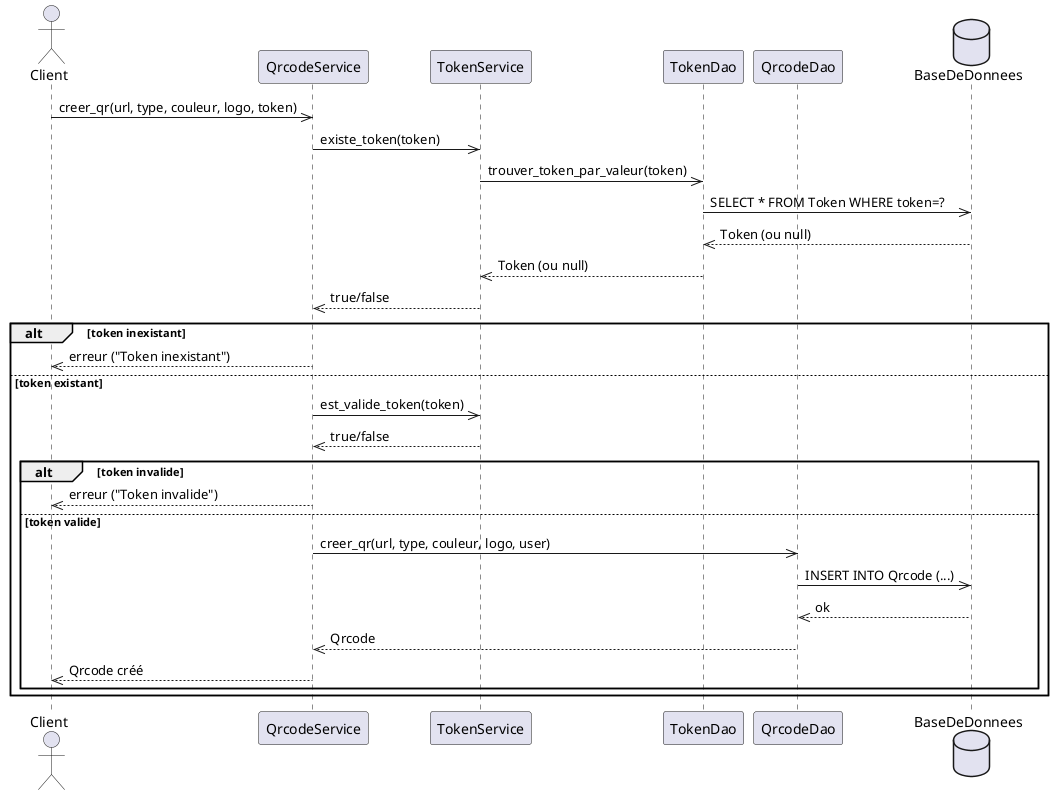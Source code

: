 
@startuml

/' 
-------------------------------------------------------------------
  NOTICE D’UTILISATION DANS VSCODE 

  1. Installer Java et Graphviz dans l' environnement :
     - Ouvre un terminal puis tape :
         sudo apt update
         sudo apt install -y default-jre graphviz

  2. Dans VSCode :
     - Installer l’extension "PlantUML"

  3. Exécution :
     - Ouvrir ce fichier .puml dans VSCode
     - Appuyer sur ALT + D pour générer et prévisualiser le diagramme
------------------------------------------------------------------- 
'/

actor Client

participant "QrcodeService" as QrService
participant "TokenService" as TokenService
participant "TokenDao" as TokenDAO
participant "QrcodeDao" as QrDAO
database "BaseDeDonnees" as BDD

Client ->> QrService: creer_qr(url, type, couleur, logo, token)

' Vérification existence du token
QrService ->> TokenService: existe_token(token)
TokenService ->> TokenDAO: trouver_token_par_valeur(token)
TokenDAO ->> BDD: SELECT * FROM Token WHERE token=?
BDD -->> TokenDAO: Token (ou null)
TokenDAO -->> TokenService: Token (ou null)
TokenService -->> QrService: true/false

alt token inexistant
    QrService -->> Client: erreur ("Token inexistant")
else token existant
    ' Vérification validité du token
    QrService ->> TokenService: est_valide_token(token)
    TokenService -->> QrService: true/false

    alt token invalide
        QrService -->> Client: erreur ("Token invalide")
    else token valide
        ' Création du QRCode
        QrService ->> QrDAO: creer_qr(url, type, couleur, logo, user)
        QrDAO ->> BDD: INSERT INTO Qrcode (...)
        BDD -->> QrDAO: ok
        QrDAO -->> QrService: Qrcode
        QrService -->> Client: Qrcode créé
    end
end
@enduml
